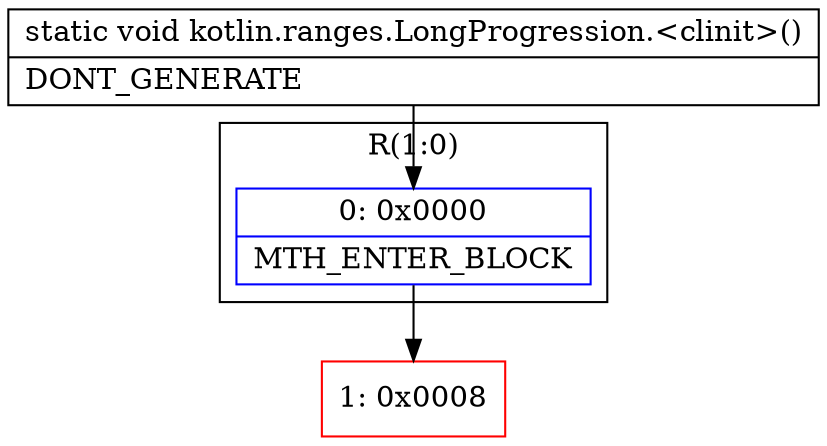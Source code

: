 digraph "CFG forkotlin.ranges.LongProgression.\<clinit\>()V" {
subgraph cluster_Region_1524729842 {
label = "R(1:0)";
node [shape=record,color=blue];
Node_0 [shape=record,label="{0\:\ 0x0000|MTH_ENTER_BLOCK\l}"];
}
Node_1 [shape=record,color=red,label="{1\:\ 0x0008}"];
MethodNode[shape=record,label="{static void kotlin.ranges.LongProgression.\<clinit\>()  | DONT_GENERATE\l}"];
MethodNode -> Node_0;
Node_0 -> Node_1;
}

